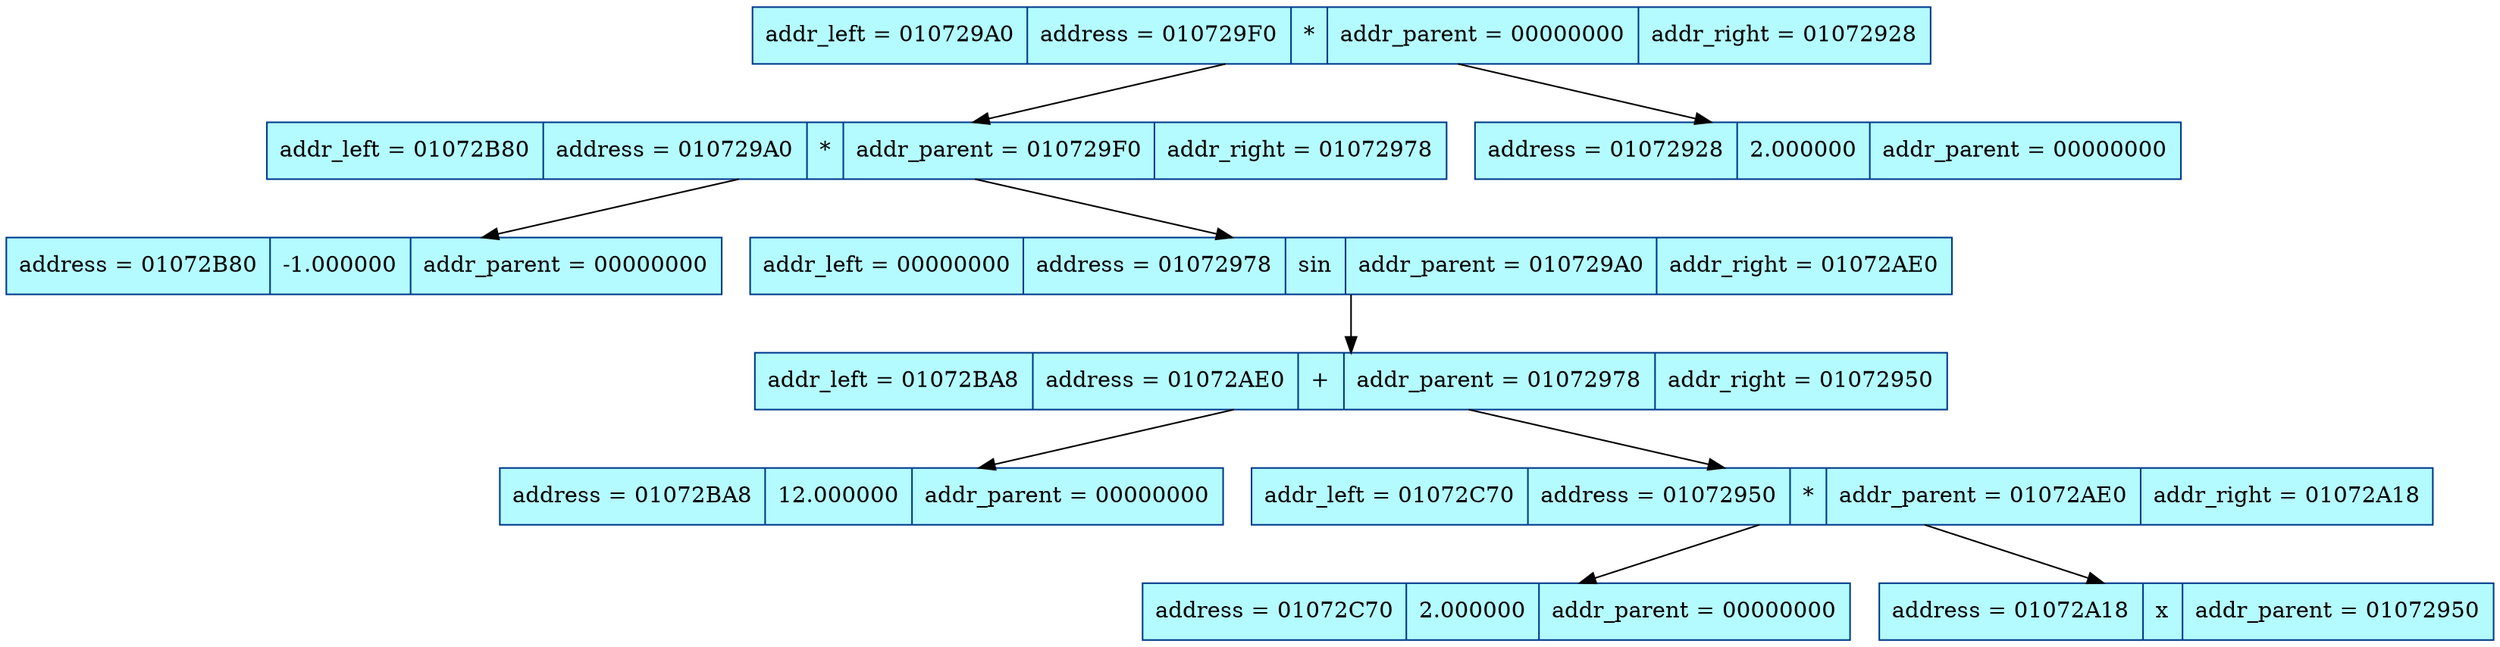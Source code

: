 digraph structs
{
	rankdir=HR;
	node[color= "#003A8C",style="filled", fillcolor="#B4FBFF", fontsize=14];
	edge[color="black", weight = 9,fontsize=14];
	el_010729F0 [shape=record, label= "addr_left = 010729A0 | address = 010729F0|*| addr_parent = 00000000 | addr_right = 01072928"];
	el_010729A0 [shape=record, label= "addr_left = 01072B80 | address = 010729A0|*| addr_parent = 010729F0 | addr_right = 01072978"];
	el_01072B80 [shape=record, label= "address = 01072B80|-1.000000| addr_parent = 00000000"];
	el_01072978 [shape=record, label= "addr_left = 00000000 | address = 01072978|sin| addr_parent = 010729A0 | addr_right = 01072AE0"];
	el_01072AE0 [shape=record, label= "addr_left = 01072BA8 | address = 01072AE0|+| addr_parent = 01072978 | addr_right = 01072950"];
	el_01072BA8 [shape=record, label= "address = 01072BA8|12.000000| addr_parent = 00000000"];
	el_01072950 [shape=record, label= "addr_left = 01072C70 | address = 01072950|*| addr_parent = 01072AE0 | addr_right = 01072A18"];
	el_01072C70 [shape=record, label= "address = 01072C70|2.000000| addr_parent = 00000000"];
	el_01072A18 [shape=record, label= "address = 01072A18|x| addr_parent = 01072950"];
	el_01072928 [shape=record, label= "address = 01072928|2.000000| addr_parent = 00000000"];
	el_010729F0->el_010729A0;
	el_010729A0->el_01072B80;
	el_010729A0->el_01072978;
	el_01072978->el_01072AE0;
	el_01072AE0->el_01072BA8;
	el_01072AE0->el_01072950;
	el_01072950->el_01072C70;
	el_01072950->el_01072A18;
	el_010729F0->el_01072928;

}